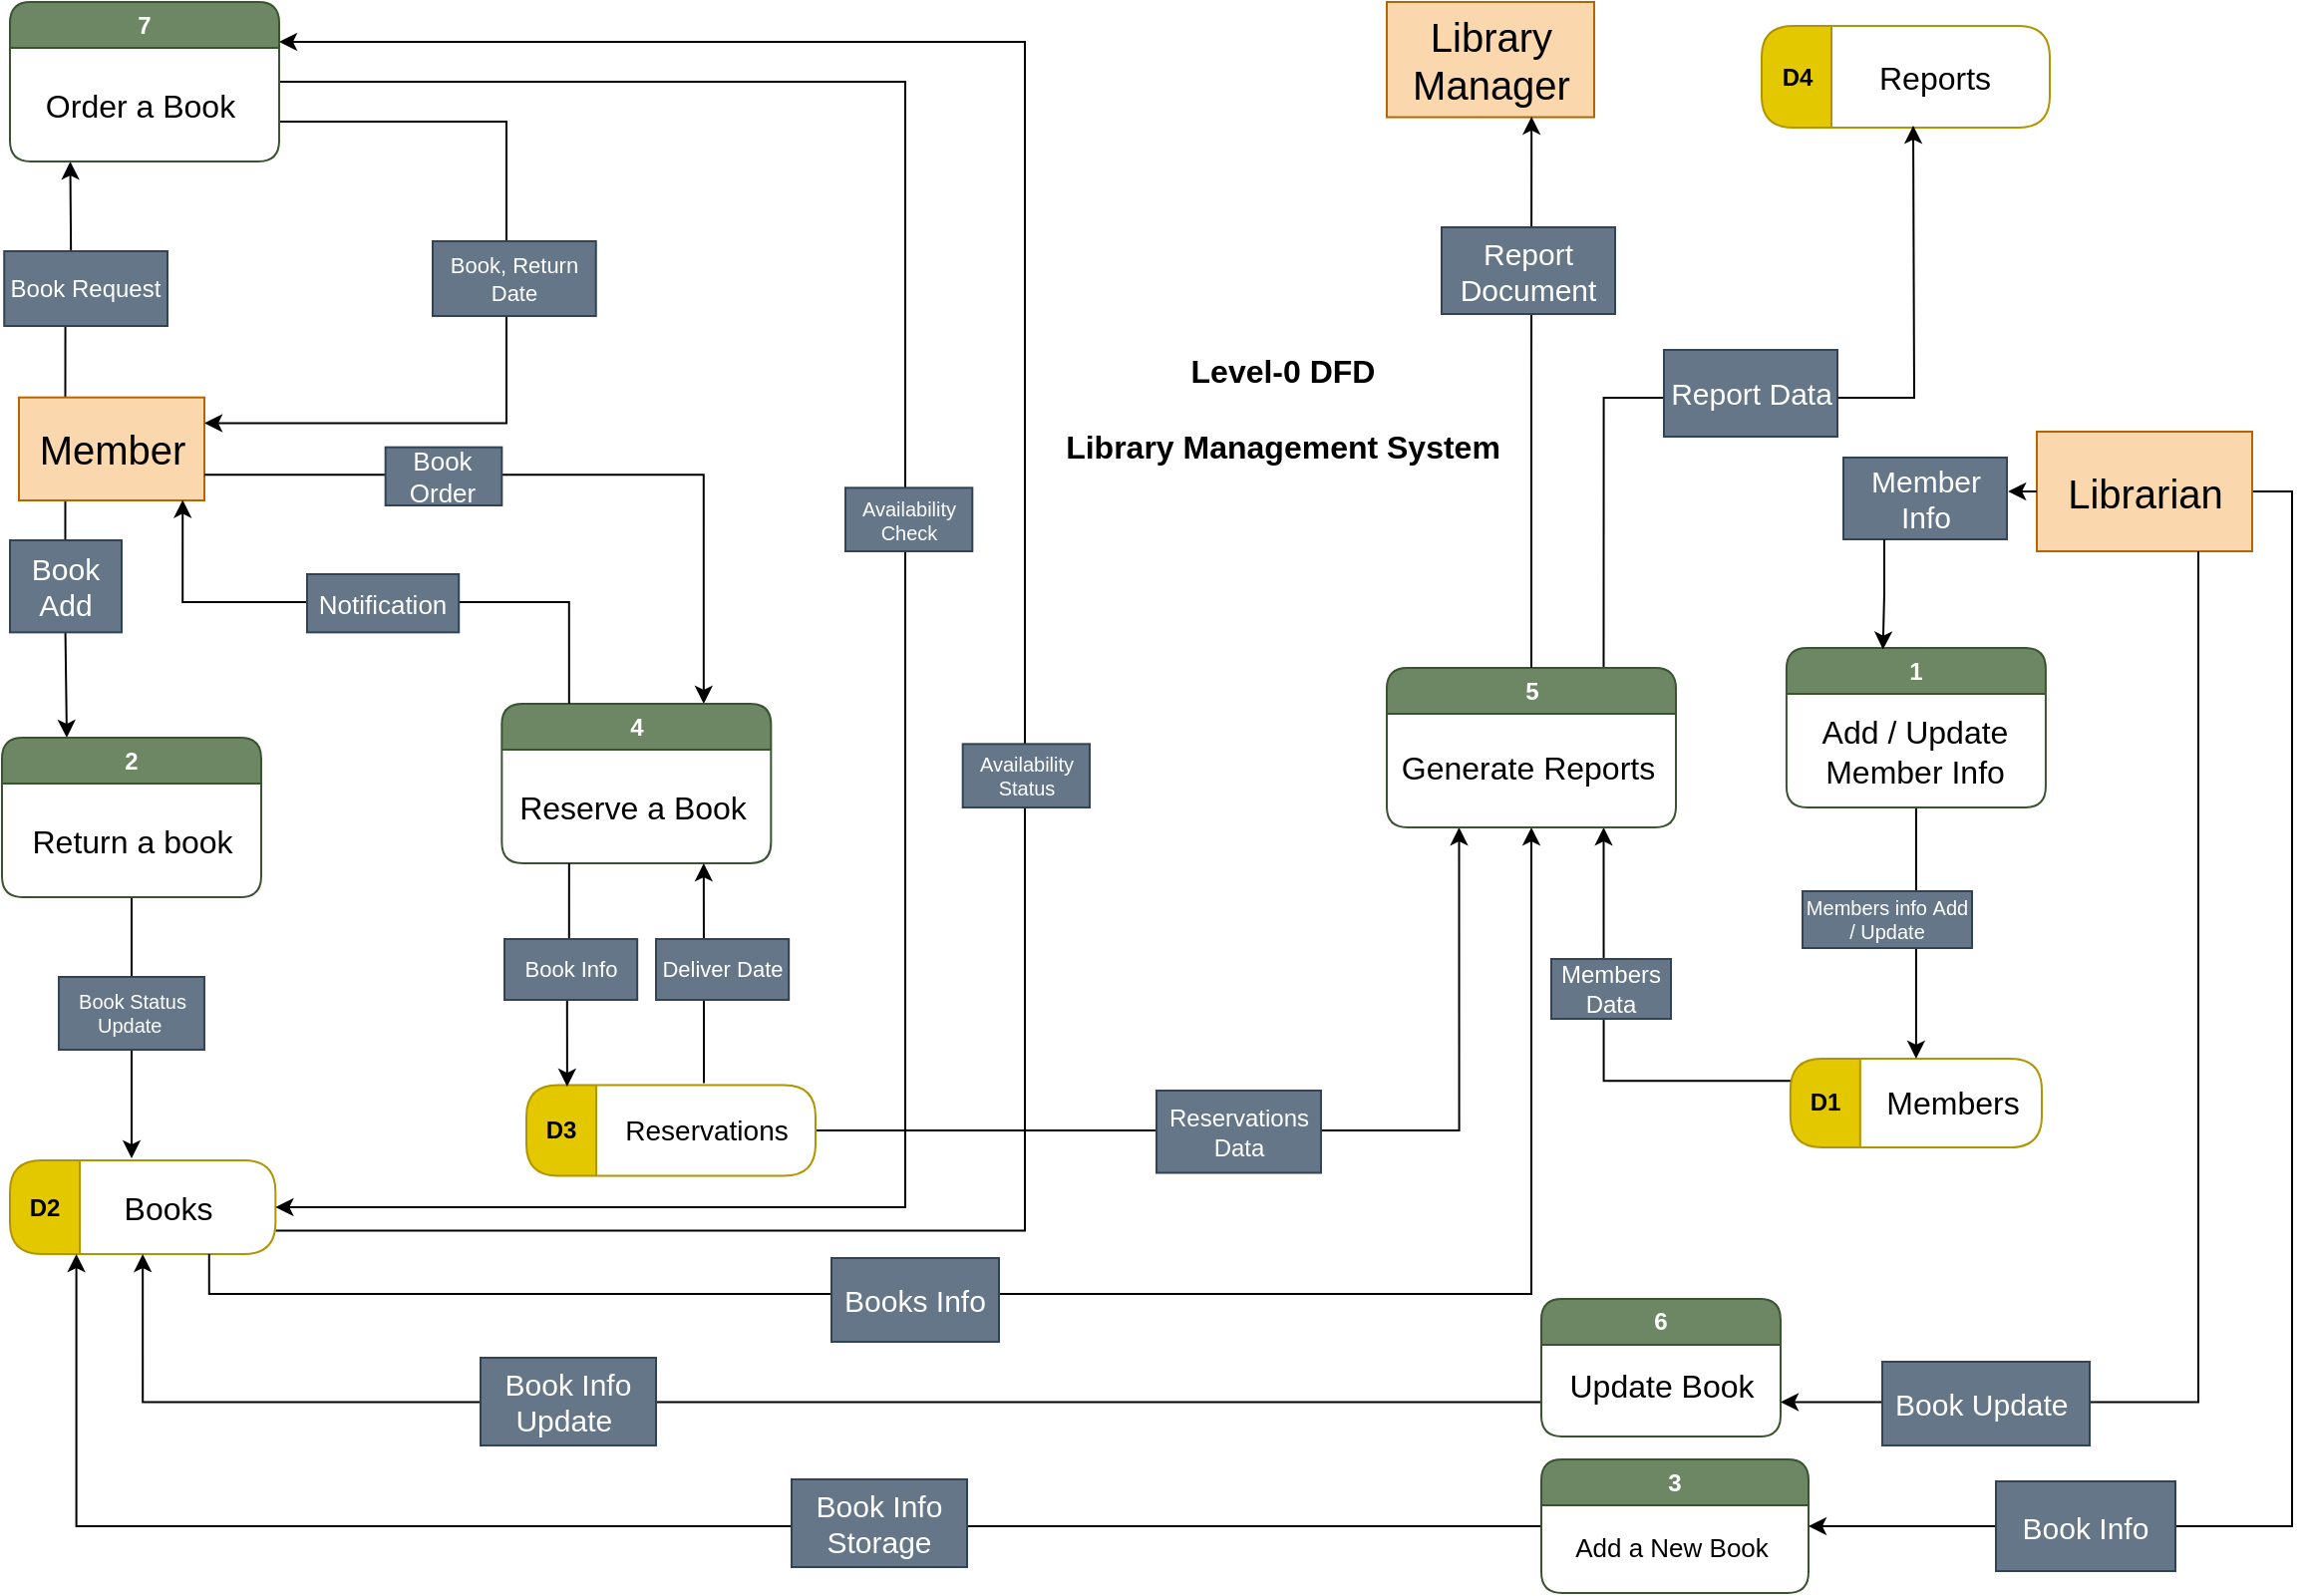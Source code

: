 <mxfile scale="1" border="0" version="24.2.5" type="device">
  <diagram name="Page-1" id="UO-2janXki3INj6RSUzA">
    <mxGraphModel dx="121" dy="629" grid="1" gridSize="10" guides="1" tooltips="1" connect="1" arrows="1" fold="1" page="1" pageScale="1" pageWidth="1169" pageHeight="827" math="0" shadow="0">
      <root>
        <mxCell id="0" />
        <mxCell id="1" parent="0" />
        <mxCell id="6MY7E0qqYCqP_GdmZhxb-77" style="edgeStyle=orthogonalEdgeStyle;rounded=0;orthogonalLoop=1;jettySize=auto;html=1;exitX=0.25;exitY=0;exitDx=0;exitDy=0;" parent="1" source="SIbeXiMkhlzWqAwlZW-l-3" edge="1">
          <mxGeometry relative="1" as="geometry">
            <mxPoint x="1211.231" y="90" as="targetPoint" />
          </mxGeometry>
        </mxCell>
        <mxCell id="6MY7E0qqYCqP_GdmZhxb-116" style="edgeStyle=orthogonalEdgeStyle;rounded=0;orthogonalLoop=1;jettySize=auto;html=1;exitX=0.25;exitY=1;exitDx=0;exitDy=0;entryX=0.25;entryY=0;entryDx=0;entryDy=0;" parent="1" source="SIbeXiMkhlzWqAwlZW-l-3" target="SIbeXiMkhlzWqAwlZW-l-41" edge="1">
          <mxGeometry relative="1" as="geometry" />
        </mxCell>
        <mxCell id="SIbeXiMkhlzWqAwlZW-l-3" value="Member" style="rounded=0;whiteSpace=wrap;html=1;fontSize=20;fillColor=#fad7ac;strokeColor=#b46504;" parent="1" vertex="1">
          <mxGeometry x="1185.5" y="208.33" width="93" height="51.67" as="geometry" />
        </mxCell>
        <mxCell id="6MY7E0qqYCqP_GdmZhxb-106" style="edgeStyle=orthogonalEdgeStyle;rounded=0;orthogonalLoop=1;jettySize=auto;html=1;exitX=0.25;exitY=1;exitDx=0;exitDy=0;entryX=1;entryY=0.25;entryDx=0;entryDy=0;" parent="1" source="SIbeXiMkhlzWqAwlZW-l-14" target="6MY7E0qqYCqP_GdmZhxb-69" edge="1">
          <mxGeometry relative="1" as="geometry">
            <Array as="points">
              <mxPoint x="1690" y="626" />
              <mxPoint x="1690" y="30" />
            </Array>
          </mxGeometry>
        </mxCell>
        <mxCell id="SIbeXiMkhlzWqAwlZW-l-14" value="D2" style="swimlane;whiteSpace=wrap;html=1;direction=north;startSize=35;rounded=1;fillColor=#e3c800;fontColor=#000000;strokeColor=#B09500;" parent="1" vertex="1">
          <mxGeometry x="1181" y="591" width="133.17" height="47" as="geometry" />
        </mxCell>
        <mxCell id="SIbeXiMkhlzWqAwlZW-l-18" value="Books" style="text;html=1;align=center;verticalAlign=middle;resizable=0;points=[];autosize=1;strokeColor=none;fillColor=none;fontSize=16;" parent="SIbeXiMkhlzWqAwlZW-l-14" vertex="1">
          <mxGeometry x="44" y="8.5" width="70" height="30" as="geometry" />
        </mxCell>
        <mxCell id="6MY7E0qqYCqP_GdmZhxb-67" style="edgeStyle=orthogonalEdgeStyle;rounded=0;orthogonalLoop=1;jettySize=auto;html=1;exitX=0.5;exitY=1;exitDx=0;exitDy=0;" parent="1" source="SIbeXiMkhlzWqAwlZW-l-41" edge="1">
          <mxGeometry relative="1" as="geometry">
            <mxPoint x="1242" y="590" as="targetPoint" />
          </mxGeometry>
        </mxCell>
        <mxCell id="SIbeXiMkhlzWqAwlZW-l-41" value="2" style="swimlane;whiteSpace=wrap;html=1;rounded=1;fillColor=#6d8764;fontColor=#ffffff;strokeColor=#3A5431;" parent="1" vertex="1">
          <mxGeometry x="1177" y="379" width="130" height="80" as="geometry" />
        </mxCell>
        <mxCell id="SIbeXiMkhlzWqAwlZW-l-42" value="Return a book" style="text;html=1;align=center;verticalAlign=middle;resizable=0;points=[];autosize=1;strokeColor=none;fillColor=none;fontSize=16;" parent="SIbeXiMkhlzWqAwlZW-l-41" vertex="1">
          <mxGeometry x="5" y="37" width="120" height="30" as="geometry" />
        </mxCell>
        <mxCell id="SIbeXiMkhlzWqAwlZW-l-55" style="edgeStyle=orthogonalEdgeStyle;rounded=0;orthogonalLoop=1;jettySize=auto;html=1;exitX=0;exitY=0.5;exitDx=0;exitDy=0;entryX=0;entryY=0.25;entryDx=0;entryDy=0;" parent="1" source="SIbeXiMkhlzWqAwlZW-l-51" target="SIbeXiMkhlzWqAwlZW-l-14" edge="1">
          <mxGeometry relative="1" as="geometry" />
        </mxCell>
        <mxCell id="SIbeXiMkhlzWqAwlZW-l-51" value="3" style="swimlane;whiteSpace=wrap;html=1;rounded=1;fillColor=#6d8764;fontColor=#ffffff;strokeColor=#3A5431;" parent="1" vertex="1">
          <mxGeometry x="1949" y="741" width="134" height="67" as="geometry" />
        </mxCell>
        <mxCell id="SIbeXiMkhlzWqAwlZW-l-52" value="Add a New Book" style="text;html=1;align=center;verticalAlign=middle;resizable=0;points=[];autosize=1;strokeColor=none;fillColor=none;fontSize=13;" parent="SIbeXiMkhlzWqAwlZW-l-51" vertex="1">
          <mxGeometry x="5" y="29" width="120" height="30" as="geometry" />
        </mxCell>
        <mxCell id="SIbeXiMkhlzWqAwlZW-l-53" style="edgeStyle=orthogonalEdgeStyle;rounded=0;orthogonalLoop=1;jettySize=auto;html=1;exitX=1;exitY=0.5;exitDx=0;exitDy=0;entryX=1;entryY=0.5;entryDx=0;entryDy=0;" parent="1" source="SIbeXiMkhlzWqAwlZW-l-6" target="SIbeXiMkhlzWqAwlZW-l-51" edge="1">
          <mxGeometry relative="1" as="geometry" />
        </mxCell>
        <mxCell id="SIbeXiMkhlzWqAwlZW-l-59" style="edgeStyle=orthogonalEdgeStyle;rounded=0;orthogonalLoop=1;jettySize=auto;html=1;exitX=1;exitY=0.75;exitDx=0;exitDy=0;entryX=0.75;entryY=0;entryDx=0;entryDy=0;" parent="1" source="SIbeXiMkhlzWqAwlZW-l-3" target="SIbeXiMkhlzWqAwlZW-l-57" edge="1">
          <mxGeometry relative="1" as="geometry" />
        </mxCell>
        <mxCell id="SIbeXiMkhlzWqAwlZW-l-69" style="edgeStyle=orthogonalEdgeStyle;rounded=0;orthogonalLoop=1;jettySize=auto;html=1;exitX=0;exitY=0.75;exitDx=0;exitDy=0;entryX=0.5;entryY=1;entryDx=0;entryDy=0;" parent="1" source="SIbeXiMkhlzWqAwlZW-l-14" target="SIbeXiMkhlzWqAwlZW-l-65" edge="1">
          <mxGeometry relative="1" as="geometry" />
        </mxCell>
        <mxCell id="SIbeXiMkhlzWqAwlZW-l-83" value="&lt;font style=&quot;font-size: 15px;&quot;&gt;Book Info&lt;/font&gt;" style="rounded=0;whiteSpace=wrap;html=1;fillColor=#647687;strokeColor=#314354;fontColor=#ffffff;fontSize=15;" parent="1" vertex="1">
          <mxGeometry x="2177" y="752" width="90" height="45" as="geometry" />
        </mxCell>
        <mxCell id="SIbeXiMkhlzWqAwlZW-l-87" value="Book Status Update&amp;nbsp;" style="rounded=0;whiteSpace=wrap;html=1;fillColor=#647687;fontColor=#ffffff;strokeColor=#314354;fontSize=10;" parent="1" vertex="1">
          <mxGeometry x="1205.5" y="499" width="73" height="36.5" as="geometry" />
        </mxCell>
        <mxCell id="SIbeXiMkhlzWqAwlZW-l-93" value="Book Info Storage" style="rounded=0;whiteSpace=wrap;html=1;fontSize=15;fillColor=#647687;fontColor=#ffffff;strokeColor=#314354;" parent="1" vertex="1">
          <mxGeometry x="1573" y="751" width="88" height="44" as="geometry" />
        </mxCell>
        <mxCell id="SIbeXiMkhlzWqAwlZW-l-94" value="&lt;font style=&quot;font-size: 15px;&quot;&gt;Books Info&lt;/font&gt;" style="rounded=0;whiteSpace=wrap;html=1;fillColor=#647687;strokeColor=#314354;fontColor=#ffffff;fontSize=15;" parent="1" vertex="1">
          <mxGeometry x="1593" y="640" width="84" height="42" as="geometry" />
        </mxCell>
        <mxCell id="SIbeXiMkhlzWqAwlZW-l-6" value="&lt;font style=&quot;font-size: 20px;&quot;&gt;Librarian&lt;/font&gt;" style="rounded=0;whiteSpace=wrap;html=1;fillColor=#fad7ac;strokeColor=#b46504;fontSize=20;" parent="1" vertex="1">
          <mxGeometry x="2197.5" y="225.5" width="108" height="60" as="geometry" />
        </mxCell>
        <mxCell id="SIbeXiMkhlzWqAwlZW-l-15" value="D1" style="swimlane;whiteSpace=wrap;html=1;direction=north;startSize=35;rounded=1;swimlaneLine=1;glass=0;shadow=0;fillColor=#e3c800;fontColor=#000000;strokeColor=#B09500;" parent="1" vertex="1">
          <mxGeometry x="2073.92" y="540" width="126.08" height="44.5" as="geometry">
            <mxRectangle x="780" y="320" width="70" height="35" as="alternateBounds" />
          </mxGeometry>
        </mxCell>
        <mxCell id="SIbeXiMkhlzWqAwlZW-l-17" value="Members" style="text;html=1;align=center;verticalAlign=middle;resizable=0;points=[];autosize=1;strokeColor=none;fillColor=none;fontSize=16;container=1;" parent="SIbeXiMkhlzWqAwlZW-l-15" vertex="1">
          <mxGeometry x="36.08" y="7.25" width="90" height="30" as="geometry" />
        </mxCell>
        <mxCell id="SIbeXiMkhlzWqAwlZW-l-32" value="" style="text;html=1;align=center;verticalAlign=middle;resizable=0;points=[];autosize=1;strokeColor=none;fillColor=none;fontSize=13;" parent="1" vertex="1">
          <mxGeometry x="2129" y="470" width="100" height="30" as="geometry" />
        </mxCell>
        <mxCell id="SIbeXiMkhlzWqAwlZW-l-67" style="edgeStyle=orthogonalEdgeStyle;rounded=0;orthogonalLoop=1;jettySize=auto;html=1;exitX=0.75;exitY=0;exitDx=0;exitDy=0;entryX=0.75;entryY=1;entryDx=0;entryDy=0;" parent="1" source="SIbeXiMkhlzWqAwlZW-l-15" target="SIbeXiMkhlzWqAwlZW-l-65" edge="1">
          <mxGeometry relative="1" as="geometry" />
        </mxCell>
        <mxCell id="6MY7E0qqYCqP_GdmZhxb-8" style="edgeStyle=orthogonalEdgeStyle;rounded=0;orthogonalLoop=1;jettySize=auto;html=1;exitX=0;exitY=0.75;exitDx=0;exitDy=0;entryX=0;entryY=0.5;entryDx=0;entryDy=0;" parent="1" source="6MY7E0qqYCqP_GdmZhxb-4" target="SIbeXiMkhlzWqAwlZW-l-14" edge="1">
          <mxGeometry relative="1" as="geometry">
            <mxPoint x="1944" y="712" as="sourcePoint" />
            <mxPoint x="1269" y="660" as="targetPoint" />
          </mxGeometry>
        </mxCell>
        <mxCell id="6MY7E0qqYCqP_GdmZhxb-4" value="6" style="swimlane;whiteSpace=wrap;html=1;rounded=1;fillColor=#6d8764;fontColor=#ffffff;strokeColor=#3A5431;" parent="1" vertex="1">
          <mxGeometry x="1949" y="660.5" width="120" height="69" as="geometry" />
        </mxCell>
        <mxCell id="6MY7E0qqYCqP_GdmZhxb-5" value="Update Book" style="text;html=1;align=center;verticalAlign=middle;resizable=0;points=[];autosize=1;strokeColor=none;fillColor=none;fontSize=16;" parent="6MY7E0qqYCqP_GdmZhxb-4" vertex="1">
          <mxGeometry y="28.5" width="120" height="30" as="geometry" />
        </mxCell>
        <mxCell id="6MY7E0qqYCqP_GdmZhxb-7" style="edgeStyle=orthogonalEdgeStyle;rounded=0;orthogonalLoop=1;jettySize=auto;html=1;exitX=0.75;exitY=1;exitDx=0;exitDy=0;entryX=1;entryY=0.75;entryDx=0;entryDy=0;" parent="1" source="SIbeXiMkhlzWqAwlZW-l-6" target="6MY7E0qqYCqP_GdmZhxb-4" edge="1">
          <mxGeometry relative="1" as="geometry" />
        </mxCell>
        <mxCell id="6MY7E0qqYCqP_GdmZhxb-61" value="Book Info Update&amp;nbsp;" style="rounded=0;whiteSpace=wrap;html=1;fontSize=15;fillColor=#647687;fontColor=#ffffff;strokeColor=#314354;" parent="1" vertex="1">
          <mxGeometry x="1417" y="690" width="88" height="44" as="geometry" />
        </mxCell>
        <mxCell id="6MY7E0qqYCqP_GdmZhxb-64" value="&lt;font style=&quot;font-size: 15px;&quot;&gt;Book&amp;nbsp;&lt;/font&gt;Update&amp;nbsp;" style="rounded=0;whiteSpace=wrap;html=1;fillColor=#647687;strokeColor=#314354;fontColor=#ffffff;fontSize=15;" parent="1" vertex="1">
          <mxGeometry x="2120" y="692" width="104" height="42" as="geometry" />
        </mxCell>
        <mxCell id="6MY7E0qqYCqP_GdmZhxb-79" style="edgeStyle=orthogonalEdgeStyle;rounded=0;orthogonalLoop=1;jettySize=auto;html=1;exitX=1;exitY=0.75;exitDx=0;exitDy=0;entryX=1;entryY=0.25;entryDx=0;entryDy=0;" parent="1" source="6MY7E0qqYCqP_GdmZhxb-69" target="SIbeXiMkhlzWqAwlZW-l-3" edge="1">
          <mxGeometry relative="1" as="geometry">
            <Array as="points">
              <mxPoint x="1430" y="70" />
              <mxPoint x="1430" y="221" />
            </Array>
          </mxGeometry>
        </mxCell>
        <mxCell id="6MY7E0qqYCqP_GdmZhxb-104" style="edgeStyle=orthogonalEdgeStyle;rounded=0;orthogonalLoop=1;jettySize=auto;html=1;exitX=1;exitY=0.5;exitDx=0;exitDy=0;entryX=0.5;entryY=1;entryDx=0;entryDy=0;" parent="1" source="6MY7E0qqYCqP_GdmZhxb-69" target="SIbeXiMkhlzWqAwlZW-l-14" edge="1">
          <mxGeometry relative="1" as="geometry">
            <Array as="points">
              <mxPoint x="1630" y="50" />
              <mxPoint x="1630" y="615" />
            </Array>
          </mxGeometry>
        </mxCell>
        <mxCell id="6MY7E0qqYCqP_GdmZhxb-69" value="7" style="swimlane;whiteSpace=wrap;html=1;rounded=1;fillColor=#6d8764;fontColor=#ffffff;strokeColor=#3A5431;startSize=23;" parent="1" vertex="1">
          <mxGeometry x="1181" y="10.0" width="135" height="80" as="geometry" />
        </mxCell>
        <mxCell id="6MY7E0qqYCqP_GdmZhxb-70" value="Order a Book" style="text;html=1;align=center;verticalAlign=middle;resizable=0;points=[];autosize=1;strokeColor=none;fillColor=none;fontSize=16;" parent="6MY7E0qqYCqP_GdmZhxb-69" vertex="1">
          <mxGeometry x="5" y="37" width="120" height="30" as="geometry" />
        </mxCell>
        <mxCell id="6MY7E0qqYCqP_GdmZhxb-73" value="Book Request" style="rounded=0;whiteSpace=wrap;html=1;fillColor=#647687;strokeColor=#314354;fontColor=#ffffff;fontSize=12;" parent="1" vertex="1">
          <mxGeometry x="1178.12" y="135" width="81.88" height="37.5" as="geometry" />
        </mxCell>
        <mxCell id="SIbeXiMkhlzWqAwlZW-l-57" value="4" style="swimlane;whiteSpace=wrap;html=1;rounded=1;fillColor=#6d8764;fontColor=#ffffff;strokeColor=#3A5431;" parent="1" vertex="1">
          <mxGeometry x="1427.67" y="362" width="135" height="80" as="geometry" />
        </mxCell>
        <mxCell id="SIbeXiMkhlzWqAwlZW-l-58" value="Reserve a Book" style="text;html=1;align=center;verticalAlign=middle;resizable=0;points=[];autosize=1;strokeColor=none;fillColor=none;fontSize=16;" parent="SIbeXiMkhlzWqAwlZW-l-57" vertex="1">
          <mxGeometry x="-5" y="37" width="140" height="30" as="geometry" />
        </mxCell>
        <mxCell id="SIbeXiMkhlzWqAwlZW-l-84" value="&lt;font style=&quot;font-size: 13px;&quot;&gt;Book Order&lt;/font&gt;" style="rounded=0;whiteSpace=wrap;html=1;fillColor=#647687;strokeColor=#314354;fontColor=#ffffff;fontSize=13;" parent="1" vertex="1">
          <mxGeometry x="1369.33" y="233.33" width="58.34" height="29.17" as="geometry" />
        </mxCell>
        <mxCell id="6MY7E0qqYCqP_GdmZhxb-80" value="Book, Return Date" style="rounded=0;whiteSpace=wrap;html=1;fillColor=#647687;strokeColor=#314354;fontColor=#ffffff;fontSize=11;" parent="1" vertex="1">
          <mxGeometry x="1393" y="130" width="81.88" height="37.5" as="geometry" />
        </mxCell>
        <mxCell id="SIbeXiMkhlzWqAwlZW-l-88" value="&lt;font style=&quot;font-size: 15px;&quot;&gt;Book Add&lt;/font&gt;" style="rounded=0;whiteSpace=wrap;html=1;fillColor=#647687;strokeColor=#314354;fontColor=#ffffff;fontSize=15;" parent="1" vertex="1">
          <mxGeometry x="1181" y="280" width="56" height="46.17" as="geometry" />
        </mxCell>
        <mxCell id="6MY7E0qqYCqP_GdmZhxb-98" style="edgeStyle=orthogonalEdgeStyle;rounded=0;orthogonalLoop=1;jettySize=auto;html=1;exitX=0.5;exitY=1;exitDx=0;exitDy=0;entryX=1;entryY=0.5;entryDx=0;entryDy=0;" parent="1" source="SIbeXiMkhlzWqAwlZW-l-23" target="SIbeXiMkhlzWqAwlZW-l-15" edge="1">
          <mxGeometry relative="1" as="geometry" />
        </mxCell>
        <mxCell id="SIbeXiMkhlzWqAwlZW-l-23" value="1" style="swimlane;whiteSpace=wrap;html=1;rounded=1;fillColor=#6d8764;fontColor=#ffffff;strokeColor=#3A5431;" parent="1" vertex="1">
          <mxGeometry x="2071.96" y="334" width="130" height="80" as="geometry" />
        </mxCell>
        <mxCell id="SIbeXiMkhlzWqAwlZW-l-24" value="Add / Update&lt;br&gt;Member Info" style="text;html=1;align=center;verticalAlign=middle;resizable=0;points=[];autosize=1;strokeColor=none;fillColor=none;fontSize=16;" parent="SIbeXiMkhlzWqAwlZW-l-23" vertex="1">
          <mxGeometry x="4" y="27" width="120" height="50" as="geometry" />
        </mxCell>
        <mxCell id="SIbeXiMkhlzWqAwlZW-l-77" value="&lt;font style=&quot;font-size: 10px;&quot;&gt;&lt;span style=&quot;text-wrap: nowrap;&quot;&gt;Members &lt;/span&gt;&lt;span style=&quot;text-wrap: nowrap;&quot;&gt;info&lt;/span&gt;&amp;nbsp;Add / Update&lt;/font&gt;" style="rounded=0;whiteSpace=wrap;html=1;fillColor=#647687;strokeColor=#314354;fontColor=#ffffff;fontSize=10;" parent="1" vertex="1">
          <mxGeometry x="2080" y="456" width="85" height="28.5" as="geometry" />
        </mxCell>
        <mxCell id="6MY7E0qqYCqP_GdmZhxb-100" style="edgeStyle=orthogonalEdgeStyle;rounded=0;orthogonalLoop=1;jettySize=auto;html=1;exitX=0;exitY=0.5;exitDx=0;exitDy=0;entryX=1.007;entryY=0.404;entryDx=0;entryDy=0;entryPerimeter=0;" parent="1" source="SIbeXiMkhlzWqAwlZW-l-6" target="SIbeXiMkhlzWqAwlZW-l-75" edge="1">
          <mxGeometry relative="1" as="geometry" />
        </mxCell>
        <mxCell id="SIbeXiMkhlzWqAwlZW-l-5" value="&lt;font style=&quot;font-size: 20px;&quot;&gt;Library&lt;br style=&quot;font-size: 20px;&quot;&gt;Manager&lt;/font&gt;" style="rounded=0;whiteSpace=wrap;html=1;fillColor=#fad7ac;strokeColor=#b46504;fontSize=20;" parent="1" vertex="1">
          <mxGeometry x="1871.5" y="10" width="104" height="57.78" as="geometry" />
        </mxCell>
        <mxCell id="SIbeXiMkhlzWqAwlZW-l-79" value="D4" style="swimlane;whiteSpace=wrap;html=1;direction=north;startSize=35;rounded=1;swimlaneLine=1;glass=0;shadow=0;fillColor=#e3c800;fontColor=#000000;strokeColor=#B09500;" parent="1" vertex="1">
          <mxGeometry x="2059.5" y="22" width="144.5" height="51" as="geometry">
            <mxRectangle x="780" y="320" width="70" height="35" as="alternateBounds" />
          </mxGeometry>
        </mxCell>
        <mxCell id="SIbeXiMkhlzWqAwlZW-l-80" value="Reports" style="text;html=1;align=center;verticalAlign=middle;resizable=0;points=[];autosize=1;strokeColor=none;fillColor=none;fontSize=16;container=1;" parent="SIbeXiMkhlzWqAwlZW-l-79" vertex="1">
          <mxGeometry x="46" y="10.5" width="80" height="30" as="geometry" />
        </mxCell>
        <mxCell id="SIbeXiMkhlzWqAwlZW-l-81" style="edgeStyle=orthogonalEdgeStyle;rounded=0;orthogonalLoop=1;jettySize=auto;html=1;exitX=0.75;exitY=0;exitDx=0;exitDy=0;" parent="1" source="SIbeXiMkhlzWqAwlZW-l-65" edge="1">
          <mxGeometry relative="1" as="geometry">
            <mxPoint x="2135.5" y="72" as="targetPoint" />
          </mxGeometry>
        </mxCell>
        <mxCell id="SIbeXiMkhlzWqAwlZW-l-75" value="Member Info" style="rounded=0;whiteSpace=wrap;html=1;fillColor=#647687;strokeColor=#314354;fontColor=#ffffff;fontSize=15;" parent="1" vertex="1">
          <mxGeometry x="2100.5" y="238.5" width="82" height="41" as="geometry" />
        </mxCell>
        <mxCell id="6MY7E0qqYCqP_GdmZhxb-107" value="Availability Check" style="rounded=0;whiteSpace=wrap;html=1;fillColor=#647687;fontColor=#ffffff;strokeColor=#314354;fontSize=10;" parent="1" vertex="1">
          <mxGeometry x="1600" y="253.67" width="63.66" height="31.83" as="geometry" />
        </mxCell>
        <mxCell id="6MY7E0qqYCqP_GdmZhxb-109" value="Availability&lt;br&gt;Status" style="rounded=0;whiteSpace=wrap;html=1;fillColor=#647687;fontColor=#ffffff;strokeColor=#314354;fontSize=10;" parent="1" vertex="1">
          <mxGeometry x="1658.84" y="382.17" width="63.66" height="31.83" as="geometry" />
        </mxCell>
        <mxCell id="6MY7E0qqYCqP_GdmZhxb-110" style="edgeStyle=orthogonalEdgeStyle;rounded=0;orthogonalLoop=1;jettySize=auto;html=1;exitX=0.25;exitY=1;exitDx=0;exitDy=0;entryX=0.372;entryY=0.01;entryDx=0;entryDy=0;entryPerimeter=0;" parent="1" source="SIbeXiMkhlzWqAwlZW-l-75" target="SIbeXiMkhlzWqAwlZW-l-23" edge="1">
          <mxGeometry relative="1" as="geometry" />
        </mxCell>
        <mxCell id="6MY7E0qqYCqP_GdmZhxb-112" style="edgeStyle=orthogonalEdgeStyle;rounded=0;orthogonalLoop=1;jettySize=auto;html=1;exitX=0.25;exitY=0;exitDx=0;exitDy=0;entryX=0.883;entryY=0.995;entryDx=0;entryDy=0;entryPerimeter=0;" parent="1" source="SIbeXiMkhlzWqAwlZW-l-57" target="SIbeXiMkhlzWqAwlZW-l-3" edge="1">
          <mxGeometry relative="1" as="geometry" />
        </mxCell>
        <mxCell id="6MY7E0qqYCqP_GdmZhxb-113" value="Notification" style="rounded=0;whiteSpace=wrap;html=1;fillColor=#647687;strokeColor=#314354;fontColor=#ffffff;fontSize=13;" parent="1" vertex="1">
          <mxGeometry x="1330" y="297" width="76.11" height="29.17" as="geometry" />
        </mxCell>
        <mxCell id="4zvIdIuYwLj5NkcdouDY-3" style="edgeStyle=orthogonalEdgeStyle;rounded=0;orthogonalLoop=1;jettySize=auto;html=1;exitX=1.021;exitY=0.614;exitDx=0;exitDy=0;exitPerimeter=0;entryX=0.75;entryY=1;entryDx=0;entryDy=0;" parent="1" source="SIbeXiMkhlzWqAwlZW-l-13" target="SIbeXiMkhlzWqAwlZW-l-57" edge="1">
          <mxGeometry relative="1" as="geometry">
            <mxPoint x="1549" y="460" as="targetPoint" />
          </mxGeometry>
        </mxCell>
        <mxCell id="0VFq2frsCPP7xvFXGnlF-2" style="edgeStyle=orthogonalEdgeStyle;rounded=0;orthogonalLoop=1;jettySize=auto;html=1;exitX=0.5;exitY=1;exitDx=0;exitDy=0;entryX=0.25;entryY=1;entryDx=0;entryDy=0;" parent="1" source="SIbeXiMkhlzWqAwlZW-l-13" target="SIbeXiMkhlzWqAwlZW-l-65" edge="1">
          <mxGeometry relative="1" as="geometry" />
        </mxCell>
        <mxCell id="SIbeXiMkhlzWqAwlZW-l-13" value="D3" style="swimlane;whiteSpace=wrap;html=1;direction=north;startSize=35;rounded=1;fillColor=#e3c800;fontColor=#000000;strokeColor=#B09500;" parent="1" vertex="1">
          <mxGeometry x="1440" y="553.23" width="145" height="45.53" as="geometry" />
        </mxCell>
        <mxCell id="SIbeXiMkhlzWqAwlZW-l-19" value="Reservations" style="text;html=1;align=center;verticalAlign=middle;resizable=0;points=[];autosize=1;strokeColor=none;fillColor=none;fontSize=14;" parent="SIbeXiMkhlzWqAwlZW-l-13" vertex="1">
          <mxGeometry x="35" y="7.77" width="110" height="30" as="geometry" />
        </mxCell>
        <mxCell id="6MY7E0qqYCqP_GdmZhxb-118" value="Level-0 DFD&lt;br style=&quot;font-size: 16px;&quot;&gt;&lt;br style=&quot;font-size: 16px;&quot;&gt;Library Management System" style="text;html=1;align=center;verticalAlign=middle;resizable=0;points=[];autosize=1;strokeColor=none;fillColor=none;fontStyle=1;fontSize=16;" parent="1" vertex="1">
          <mxGeometry x="1699" y="178.67" width="240" height="70" as="geometry" />
        </mxCell>
        <mxCell id="SIbeXiMkhlzWqAwlZW-l-65" value="5" style="swimlane;whiteSpace=wrap;html=1;rounded=1;fillColor=#6d8764;fontColor=#ffffff;strokeColor=#3A5431;container=0;" parent="1" vertex="1">
          <mxGeometry x="1871.5" y="344" width="145" height="80" as="geometry" />
        </mxCell>
        <mxCell id="SIbeXiMkhlzWqAwlZW-l-66" value="Generate Reports" style="text;html=1;align=center;verticalAlign=middle;resizable=0;points=[];autosize=1;strokeColor=none;fillColor=none;fontSize=16;" parent="SIbeXiMkhlzWqAwlZW-l-65" vertex="1">
          <mxGeometry x="-5" y="35" width="150" height="30" as="geometry" />
        </mxCell>
        <mxCell id="SIbeXiMkhlzWqAwlZW-l-82" value="Report Data" style="rounded=0;whiteSpace=wrap;html=1;fillColor=#647687;strokeColor=#314354;fontColor=#ffffff;fontSize=15;" parent="1" vertex="1">
          <mxGeometry x="2010.5" y="184.5" width="87" height="43.5" as="geometry" />
        </mxCell>
        <mxCell id="9-8SL24ZD29cEMsJOT-W-1" value="Members Data" style="rounded=0;whiteSpace=wrap;html=1;fillColor=#647687;strokeColor=#314354;fontColor=#ffffff;fontSize=12;" parent="1" vertex="1">
          <mxGeometry x="1954" y="490" width="60" height="30" as="geometry" />
        </mxCell>
        <mxCell id="4zvIdIuYwLj5NkcdouDY-1" style="edgeStyle=orthogonalEdgeStyle;rounded=0;orthogonalLoop=1;jettySize=auto;html=1;exitX=0.25;exitY=1;exitDx=0;exitDy=0;entryX=0.983;entryY=0.141;entryDx=0;entryDy=0;entryPerimeter=0;" parent="1" source="SIbeXiMkhlzWqAwlZW-l-57" target="SIbeXiMkhlzWqAwlZW-l-13" edge="1">
          <mxGeometry relative="1" as="geometry" />
        </mxCell>
        <mxCell id="4zvIdIuYwLj5NkcdouDY-2" value="Book Info" style="rounded=0;whiteSpace=wrap;html=1;fillColor=#647687;strokeColor=#314354;fontColor=#ffffff;fontSize=11;" parent="1" vertex="1">
          <mxGeometry x="1429" y="480" width="66.59" height="30.5" as="geometry" />
        </mxCell>
        <mxCell id="4zvIdIuYwLj5NkcdouDY-4" value="Deliver Date" style="rounded=0;whiteSpace=wrap;html=1;fillColor=#647687;strokeColor=#314354;fontColor=#ffffff;fontSize=11;" parent="1" vertex="1">
          <mxGeometry x="1505" y="480" width="66.59" height="30.5" as="geometry" />
        </mxCell>
        <mxCell id="0VFq2frsCPP7xvFXGnlF-3" value="Reservations&lt;br&gt;Data" style="rounded=0;whiteSpace=wrap;html=1;fillColor=#647687;strokeColor=#314354;fontColor=#ffffff;fontSize=12;" parent="1" vertex="1">
          <mxGeometry x="1756" y="556" width="82.5" height="41.25" as="geometry" />
        </mxCell>
        <mxCell id="CMsUj53KXPBA-yMcxiTc-3" style="edgeStyle=orthogonalEdgeStyle;rounded=0;orthogonalLoop=1;jettySize=auto;html=1;exitX=0.5;exitY=0;exitDx=0;exitDy=0;entryX=0.698;entryY=0.995;entryDx=0;entryDy=0;entryPerimeter=0;" parent="1" source="SIbeXiMkhlzWqAwlZW-l-65" target="SIbeXiMkhlzWqAwlZW-l-5" edge="1">
          <mxGeometry relative="1" as="geometry">
            <mxPoint x="1944" y="70" as="targetPoint" />
          </mxGeometry>
        </mxCell>
        <mxCell id="CMsUj53KXPBA-yMcxiTc-4" value="Report&lt;br&gt;Document" style="rounded=0;whiteSpace=wrap;html=1;fillColor=#647687;strokeColor=#314354;fontColor=#ffffff;fontSize=15;" parent="1" vertex="1">
          <mxGeometry x="1899" y="123" width="87" height="43.5" as="geometry" />
        </mxCell>
      </root>
    </mxGraphModel>
  </diagram>
</mxfile>
